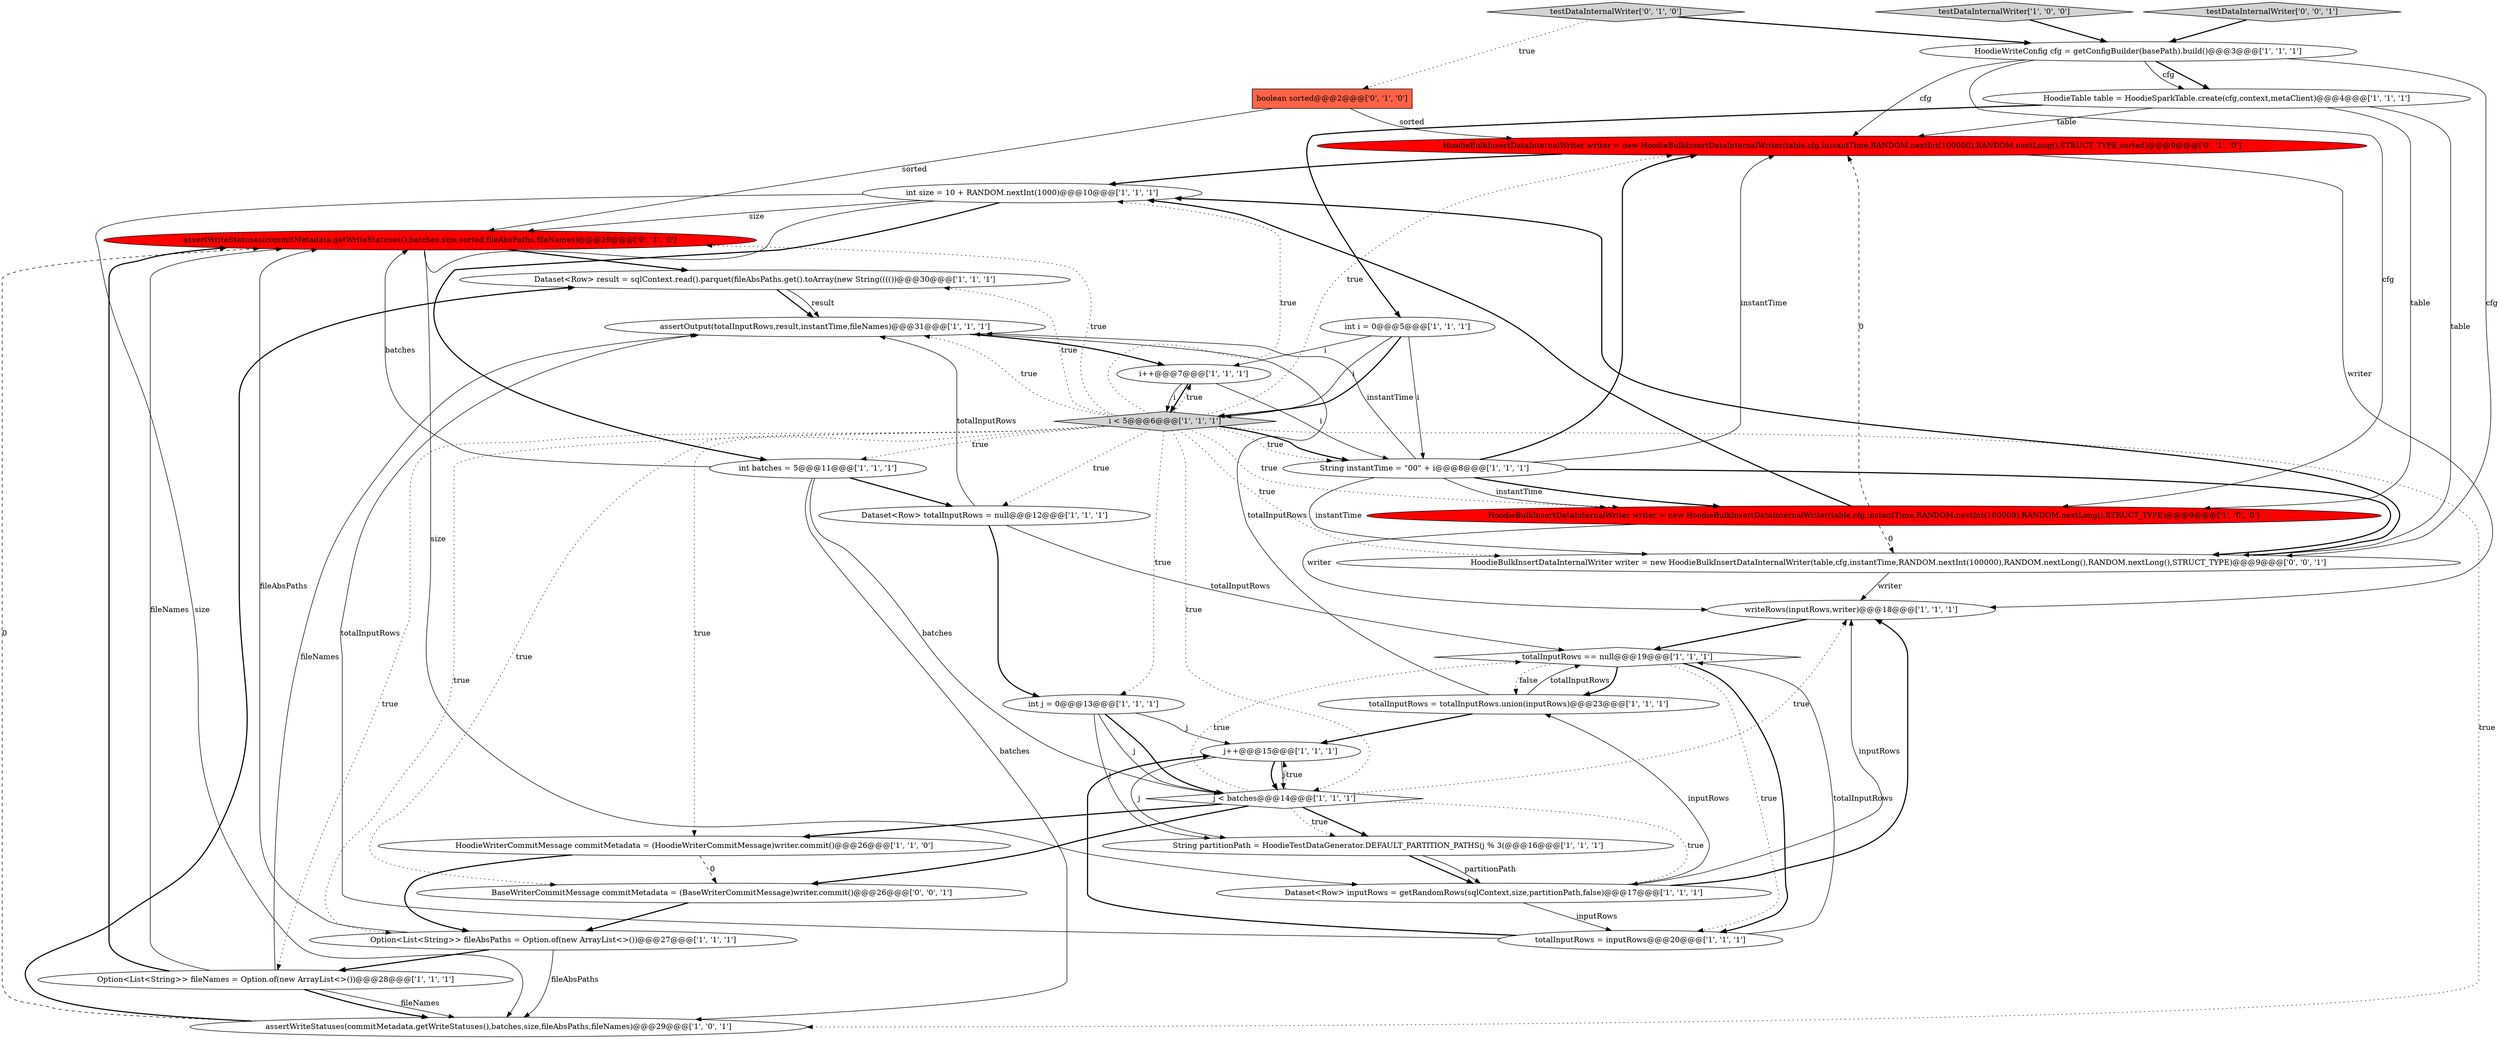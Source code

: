 digraph {
28 [style = filled, label = "HoodieBulkInsertDataInternalWriter writer = new HoodieBulkInsertDataInternalWriter(table,cfg,instantTime,RANDOM.nextInt(100000),RANDOM.nextLong(),STRUCT_TYPE,sorted)@@@9@@@['0', '1', '0']", fillcolor = red, shape = ellipse image = "AAA1AAABBB2BBB"];
29 [style = filled, label = "assertWriteStatuses(commitMetadata.getWriteStatuses(),batches,size,sorted,fileAbsPaths,fileNames)@@@29@@@['0', '1', '0']", fillcolor = red, shape = ellipse image = "AAA1AAABBB2BBB"];
14 [style = filled, label = "Dataset<Row> result = sqlContext.read().parquet(fileAbsPaths.get().toArray(new String(((())@@@30@@@['1', '1', '1']", fillcolor = white, shape = ellipse image = "AAA0AAABBB1BBB"];
19 [style = filled, label = "assertOutput(totalInputRows,result,instantTime,fileNames)@@@31@@@['1', '1', '1']", fillcolor = white, shape = ellipse image = "AAA0AAABBB1BBB"];
1 [style = filled, label = "Dataset<Row> inputRows = getRandomRows(sqlContext,size,partitionPath,false)@@@17@@@['1', '1', '1']", fillcolor = white, shape = ellipse image = "AAA0AAABBB1BBB"];
21 [style = filled, label = "HoodieBulkInsertDataInternalWriter writer = new HoodieBulkInsertDataInternalWriter(table,cfg,instantTime,RANDOM.nextInt(100000),RANDOM.nextLong(),STRUCT_TYPE)@@@9@@@['1', '0', '0']", fillcolor = red, shape = ellipse image = "AAA1AAABBB1BBB"];
0 [style = filled, label = "String partitionPath = HoodieTestDataGenerator.DEFAULT_PARTITION_PATHS(j % 3(@@@16@@@['1', '1', '1']", fillcolor = white, shape = ellipse image = "AAA0AAABBB1BBB"];
16 [style = filled, label = "int i = 0@@@5@@@['1', '1', '1']", fillcolor = white, shape = ellipse image = "AAA0AAABBB1BBB"];
8 [style = filled, label = "totalInputRows = totalInputRows.union(inputRows)@@@23@@@['1', '1', '1']", fillcolor = white, shape = ellipse image = "AAA0AAABBB1BBB"];
3 [style = filled, label = "HoodieWriteConfig cfg = getConfigBuilder(basePath).build()@@@3@@@['1', '1', '1']", fillcolor = white, shape = ellipse image = "AAA0AAABBB1BBB"];
23 [style = filled, label = "HoodieWriterCommitMessage commitMetadata = (HoodieWriterCommitMessage)writer.commit()@@@26@@@['1', '1', '0']", fillcolor = white, shape = ellipse image = "AAA0AAABBB1BBB"];
7 [style = filled, label = "Option<List<String>> fileNames = Option.of(new ArrayList<>())@@@28@@@['1', '1', '1']", fillcolor = white, shape = ellipse image = "AAA0AAABBB1BBB"];
9 [style = filled, label = "testDataInternalWriter['1', '0', '0']", fillcolor = lightgray, shape = diamond image = "AAA0AAABBB1BBB"];
32 [style = filled, label = "HoodieBulkInsertDataInternalWriter writer = new HoodieBulkInsertDataInternalWriter(table,cfg,instantTime,RANDOM.nextInt(100000),RANDOM.nextLong(),RANDOM.nextLong(),STRUCT_TYPE)@@@9@@@['0', '0', '1']", fillcolor = white, shape = ellipse image = "AAA0AAABBB3BBB"];
17 [style = filled, label = "totalInputRows == null@@@19@@@['1', '1', '1']", fillcolor = white, shape = diamond image = "AAA0AAABBB1BBB"];
22 [style = filled, label = "int batches = 5@@@11@@@['1', '1', '1']", fillcolor = white, shape = ellipse image = "AAA0AAABBB1BBB"];
4 [style = filled, label = "HoodieTable table = HoodieSparkTable.create(cfg,context,metaClient)@@@4@@@['1', '1', '1']", fillcolor = white, shape = ellipse image = "AAA0AAABBB1BBB"];
15 [style = filled, label = "int j = 0@@@13@@@['1', '1', '1']", fillcolor = white, shape = ellipse image = "AAA0AAABBB1BBB"];
6 [style = filled, label = "totalInputRows = inputRows@@@20@@@['1', '1', '1']", fillcolor = white, shape = ellipse image = "AAA0AAABBB1BBB"];
24 [style = filled, label = "i < 5@@@6@@@['1', '1', '1']", fillcolor = lightgray, shape = diamond image = "AAA0AAABBB1BBB"];
2 [style = filled, label = "Dataset<Row> totalInputRows = null@@@12@@@['1', '1', '1']", fillcolor = white, shape = ellipse image = "AAA0AAABBB1BBB"];
11 [style = filled, label = "int size = 10 + RANDOM.nextInt(1000)@@@10@@@['1', '1', '1']", fillcolor = white, shape = ellipse image = "AAA0AAABBB1BBB"];
30 [style = filled, label = "BaseWriterCommitMessage commitMetadata = (BaseWriterCommitMessage)writer.commit()@@@26@@@['0', '0', '1']", fillcolor = white, shape = ellipse image = "AAA0AAABBB3BBB"];
18 [style = filled, label = "assertWriteStatuses(commitMetadata.getWriteStatuses(),batches,size,fileAbsPaths,fileNames)@@@29@@@['1', '0', '1']", fillcolor = white, shape = ellipse image = "AAA0AAABBB1BBB"];
12 [style = filled, label = "j++@@@15@@@['1', '1', '1']", fillcolor = white, shape = ellipse image = "AAA0AAABBB1BBB"];
13 [style = filled, label = "Option<List<String>> fileAbsPaths = Option.of(new ArrayList<>())@@@27@@@['1', '1', '1']", fillcolor = white, shape = ellipse image = "AAA0AAABBB1BBB"];
31 [style = filled, label = "testDataInternalWriter['0', '0', '1']", fillcolor = lightgray, shape = diamond image = "AAA0AAABBB3BBB"];
5 [style = filled, label = "j < batches@@@14@@@['1', '1', '1']", fillcolor = white, shape = diamond image = "AAA0AAABBB1BBB"];
10 [style = filled, label = "String instantTime = \"00\" + i@@@8@@@['1', '1', '1']", fillcolor = white, shape = ellipse image = "AAA0AAABBB1BBB"];
27 [style = filled, label = "boolean sorted@@@2@@@['0', '1', '0']", fillcolor = tomato, shape = box image = "AAA1AAABBB2BBB"];
25 [style = filled, label = "i++@@@7@@@['1', '1', '1']", fillcolor = white, shape = ellipse image = "AAA0AAABBB1BBB"];
20 [style = filled, label = "writeRows(inputRows,writer)@@@18@@@['1', '1', '1']", fillcolor = white, shape = ellipse image = "AAA0AAABBB1BBB"];
26 [style = filled, label = "testDataInternalWriter['0', '1', '0']", fillcolor = lightgray, shape = diamond image = "AAA0AAABBB2BBB"];
6->17 [style = solid, label="totalInputRows"];
30->13 [style = bold, label=""];
12->5 [style = bold, label=""];
24->25 [style = dotted, label="true"];
17->6 [style = dotted, label="true"];
5->1 [style = dotted, label="true"];
13->18 [style = solid, label="fileAbsPaths"];
1->20 [style = bold, label=""];
13->29 [style = solid, label="fileAbsPaths"];
10->32 [style = bold, label=""];
1->8 [style = solid, label="inputRows"];
5->12 [style = dotted, label="true"];
12->5 [style = solid, label="j"];
3->4 [style = bold, label=""];
16->10 [style = solid, label="i"];
17->8 [style = dotted, label="false"];
4->32 [style = solid, label="table"];
5->0 [style = bold, label=""];
23->13 [style = bold, label=""];
2->15 [style = bold, label=""];
29->14 [style = bold, label=""];
11->18 [style = solid, label="size"];
3->32 [style = solid, label="cfg"];
5->30 [style = bold, label=""];
32->11 [style = bold, label=""];
24->21 [style = dotted, label="true"];
24->5 [style = dotted, label="true"];
4->16 [style = bold, label=""];
7->29 [style = bold, label=""];
18->29 [style = dashed, label="0"];
24->10 [style = bold, label=""];
15->12 [style = solid, label="j"];
1->20 [style = solid, label="inputRows"];
7->18 [style = solid, label="fileNames"];
5->23 [style = bold, label=""];
6->19 [style = solid, label="totalInputRows"];
3->28 [style = solid, label="cfg"];
22->29 [style = solid, label="batches"];
10->21 [style = bold, label=""];
7->19 [style = solid, label="fileNames"];
19->25 [style = bold, label=""];
21->32 [style = dashed, label="0"];
25->24 [style = bold, label=""];
15->0 [style = solid, label="j"];
21->11 [style = bold, label=""];
7->29 [style = solid, label="fileNames"];
3->4 [style = solid, label="cfg"];
24->22 [style = dotted, label="true"];
21->20 [style = solid, label="writer"];
24->19 [style = dotted, label="true"];
11->29 [style = solid, label="size"];
1->6 [style = solid, label="inputRows"];
31->3 [style = bold, label=""];
10->21 [style = solid, label="instantTime"];
2->19 [style = solid, label="totalInputRows"];
24->7 [style = dotted, label="true"];
24->18 [style = dotted, label="true"];
24->13 [style = dotted, label="true"];
8->17 [style = solid, label="totalInputRows"];
17->8 [style = bold, label=""];
24->32 [style = dotted, label="true"];
22->2 [style = bold, label=""];
32->20 [style = solid, label="writer"];
17->6 [style = bold, label=""];
26->3 [style = bold, label=""];
16->24 [style = bold, label=""];
26->27 [style = dotted, label="true"];
3->21 [style = solid, label="cfg"];
14->19 [style = bold, label=""];
24->30 [style = dotted, label="true"];
27->29 [style = solid, label="sorted"];
5->0 [style = dotted, label="true"];
24->11 [style = dotted, label="true"];
24->23 [style = dotted, label="true"];
0->1 [style = bold, label=""];
11->22 [style = bold, label=""];
7->18 [style = bold, label=""];
9->3 [style = bold, label=""];
25->10 [style = solid, label="i"];
15->5 [style = solid, label="j"];
14->19 [style = solid, label="result"];
8->12 [style = bold, label=""];
6->12 [style = bold, label=""];
5->17 [style = dotted, label="true"];
12->0 [style = solid, label="j"];
20->17 [style = bold, label=""];
0->1 [style = solid, label="partitionPath"];
10->28 [style = bold, label=""];
24->14 [style = dotted, label="true"];
21->28 [style = dashed, label="0"];
10->28 [style = solid, label="instantTime"];
24->29 [style = dotted, label="true"];
28->11 [style = bold, label=""];
2->17 [style = solid, label="totalInputRows"];
24->28 [style = dotted, label="true"];
15->5 [style = bold, label=""];
16->25 [style = solid, label="i"];
22->18 [style = solid, label="batches"];
24->10 [style = dotted, label="true"];
22->5 [style = solid, label="batches"];
10->32 [style = solid, label="instantTime"];
25->24 [style = solid, label="i"];
13->7 [style = bold, label=""];
24->15 [style = dotted, label="true"];
11->1 [style = solid, label="size"];
23->30 [style = dashed, label="0"];
4->21 [style = solid, label="table"];
8->19 [style = solid, label="totalInputRows"];
5->20 [style = dotted, label="true"];
27->28 [style = solid, label="sorted"];
28->20 [style = solid, label="writer"];
16->24 [style = solid, label="i"];
24->2 [style = dotted, label="true"];
18->14 [style = bold, label=""];
4->28 [style = solid, label="table"];
10->19 [style = solid, label="instantTime"];
}
